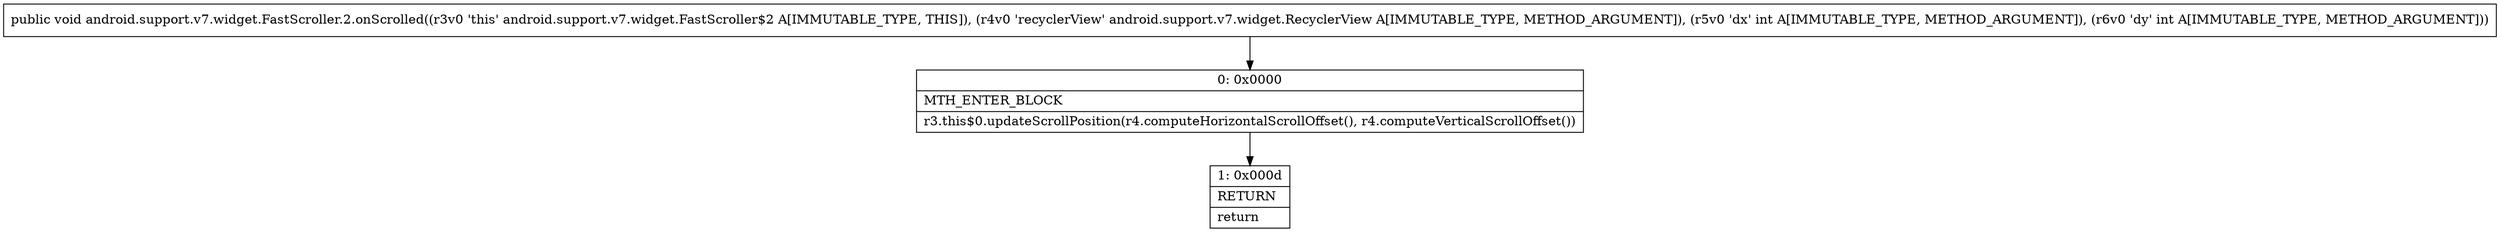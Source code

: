 digraph "CFG forandroid.support.v7.widget.FastScroller.2.onScrolled(Landroid\/support\/v7\/widget\/RecyclerView;II)V" {
Node_0 [shape=record,label="{0\:\ 0x0000|MTH_ENTER_BLOCK\l|r3.this$0.updateScrollPosition(r4.computeHorizontalScrollOffset(), r4.computeVerticalScrollOffset())\l}"];
Node_1 [shape=record,label="{1\:\ 0x000d|RETURN\l|return\l}"];
MethodNode[shape=record,label="{public void android.support.v7.widget.FastScroller.2.onScrolled((r3v0 'this' android.support.v7.widget.FastScroller$2 A[IMMUTABLE_TYPE, THIS]), (r4v0 'recyclerView' android.support.v7.widget.RecyclerView A[IMMUTABLE_TYPE, METHOD_ARGUMENT]), (r5v0 'dx' int A[IMMUTABLE_TYPE, METHOD_ARGUMENT]), (r6v0 'dy' int A[IMMUTABLE_TYPE, METHOD_ARGUMENT])) }"];
MethodNode -> Node_0;
Node_0 -> Node_1;
}

